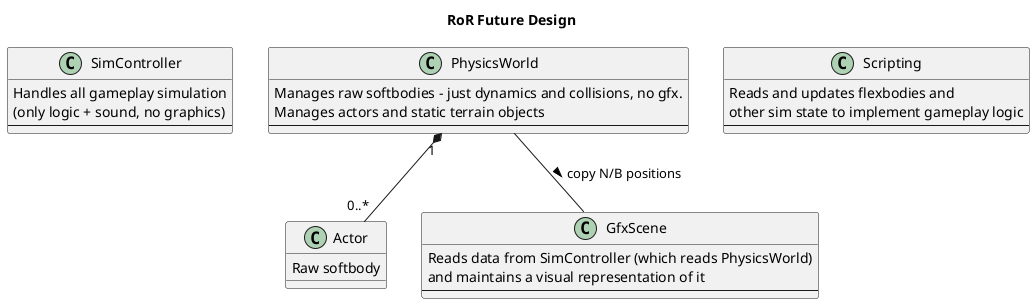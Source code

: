 @startuml

title RoR Future Design

class SimController {
    Handles all gameplay simulation
    (only logic + sound, no graphics)
    --
}

class PhysicsWorld {
    Manages raw softbodies - just dynamics and collisions, no gfx.
    Manages actors and static terrain objects
    --
}

class Actor {
    Raw softbody
}

class Scripting {
    Reads and updates flexbodies and
    other sim state to implement gameplay logic
    --
}

class GfxScene {
    Reads data from SimController (which reads PhysicsWorld)
    and maintains a visual representation of it
    --
}

PhysicsWorld "1" *-- "0..*" Actor
PhysicsWorld -- GfxScene : copy N/B positions >

@enduml
